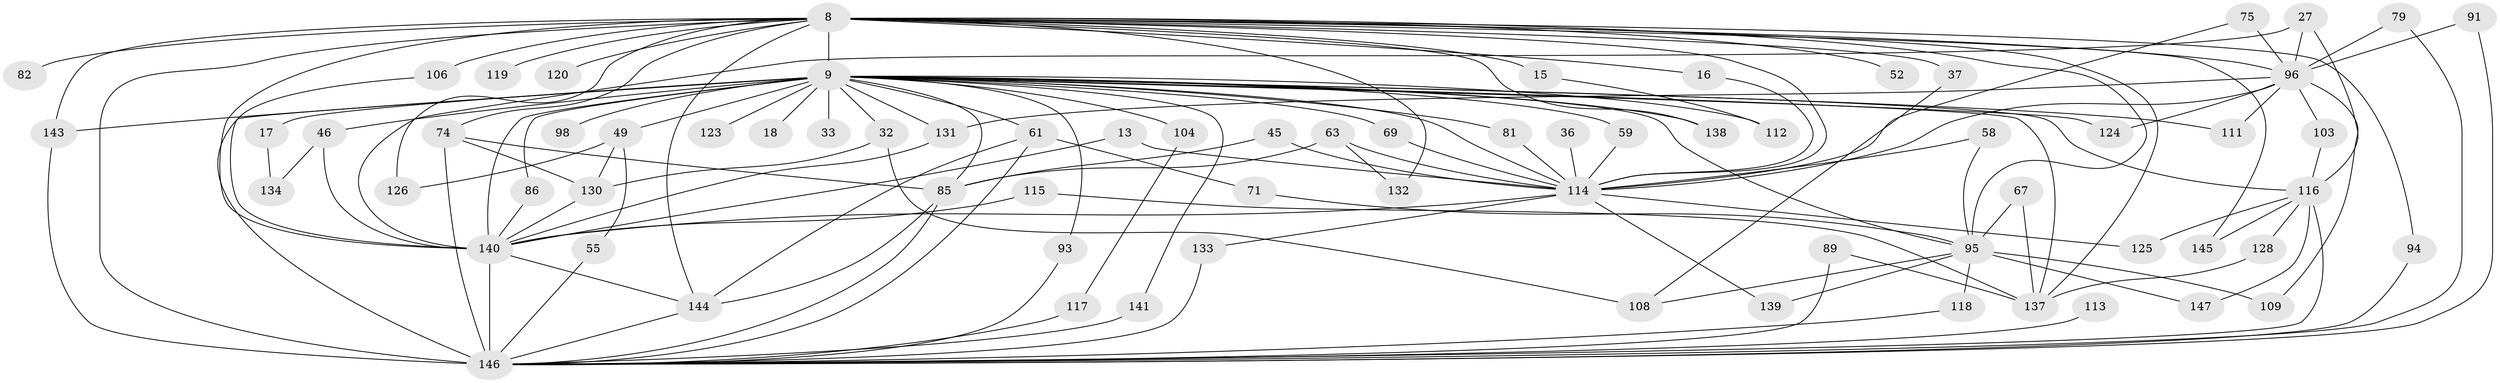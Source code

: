 // original degree distribution, {16: 0.013605442176870748, 19: 0.006802721088435374, 24: 0.013605442176870748, 30: 0.006802721088435374, 31: 0.006802721088435374, 27: 0.006802721088435374, 26: 0.006802721088435374, 14: 0.006802721088435374, 17: 0.006802721088435374, 6: 0.034013605442176874, 2: 0.5034013605442177, 5: 0.027210884353741496, 3: 0.2585034013605442, 12: 0.006802721088435374, 7: 0.02040816326530612, 9: 0.006802721088435374, 4: 0.06802721088435375}
// Generated by graph-tools (version 1.1) at 2025/44/03/09/25 04:44:29]
// undirected, 73 vertices, 139 edges
graph export_dot {
graph [start="1"]
  node [color=gray90,style=filled];
  8 [super="+3+2"];
  9 [super="+7"];
  13;
  15;
  16;
  17;
  18;
  27;
  32;
  33;
  36;
  37;
  45;
  46 [super="+30"];
  49 [super="+26+35"];
  52;
  55;
  58;
  59 [super="+19"];
  61 [super="+60"];
  63 [super="+47"];
  67;
  69 [super="+64"];
  71;
  74 [super="+29+72"];
  75 [super="+48"];
  79;
  81;
  82;
  85 [super="+31"];
  86;
  89;
  91;
  93;
  94;
  95 [super="+90+83+68+73"];
  96 [super="+28+78"];
  98;
  103;
  104;
  106 [super="+102"];
  108 [super="+44"];
  109;
  111;
  112;
  113;
  114 [super="+57+4"];
  115;
  116 [super="+54+65"];
  117;
  118;
  119;
  120;
  123;
  124 [super="+107"];
  125;
  126;
  128;
  130 [super="+101"];
  131 [super="+121"];
  132;
  133;
  134;
  137 [super="+34"];
  138 [super="+135"];
  139;
  140 [super="+24+99+110+10"];
  141;
  143 [super="+136+76+127"];
  144 [super="+22+40+100"];
  145;
  146 [super="+66+92+122+129+142+84"];
  147;
  8 -- 9 [weight=12];
  8 -- 16;
  8 -- 37 [weight=2];
  8 -- 74 [weight=2];
  8 -- 96 [weight=3];
  8 -- 119 [weight=2];
  8 -- 120 [weight=2];
  8 -- 138;
  8 -- 132;
  8 -- 15 [weight=2];
  8 -- 145;
  8 -- 82 [weight=2];
  8 -- 52 [weight=2];
  8 -- 126;
  8 -- 144 [weight=4];
  8 -- 94;
  8 -- 106 [weight=3];
  8 -- 137;
  8 -- 114 [weight=5];
  8 -- 140 [weight=10];
  8 -- 143 [weight=3];
  8 -- 95 [weight=5];
  8 -- 146 [weight=4];
  9 -- 32 [weight=2];
  9 -- 49 [weight=4];
  9 -- 61 [weight=2];
  9 -- 93;
  9 -- 98 [weight=2];
  9 -- 111;
  9 -- 116 [weight=3];
  9 -- 123 [weight=2];
  9 -- 124 [weight=2];
  9 -- 137 [weight=3];
  9 -- 141;
  9 -- 131 [weight=2];
  9 -- 138 [weight=2];
  9 -- 17 [weight=2];
  9 -- 18 [weight=2];
  9 -- 33 [weight=2];
  9 -- 46 [weight=2];
  9 -- 59;
  9 -- 69 [weight=2];
  9 -- 81;
  9 -- 86;
  9 -- 104 [weight=2];
  9 -- 112;
  9 -- 114 [weight=4];
  9 -- 140 [weight=9];
  9 -- 95 [weight=3];
  9 -- 146 [weight=3];
  9 -- 143;
  9 -- 85 [weight=2];
  13 -- 114;
  13 -- 140;
  15 -- 112;
  16 -- 114;
  17 -- 134;
  27 -- 116;
  27 -- 96;
  27 -- 140;
  32 -- 108;
  32 -- 130;
  36 -- 114;
  37 -- 108;
  45 -- 114;
  45 -- 85;
  46 -- 134;
  46 -- 140;
  49 -- 55;
  49 -- 126;
  49 -- 130;
  55 -- 146;
  58 -- 114;
  58 -- 95;
  59 -- 114 [weight=2];
  61 -- 71;
  61 -- 144;
  61 -- 146;
  63 -- 132;
  63 -- 114 [weight=2];
  63 -- 85;
  67 -- 137;
  67 -- 95;
  69 -- 114;
  71 -- 95;
  74 -- 130;
  74 -- 146 [weight=3];
  74 -- 85;
  75 -- 96;
  75 -- 114 [weight=2];
  79 -- 96;
  79 -- 146;
  81 -- 114;
  85 -- 144;
  85 -- 146;
  86 -- 140;
  89 -- 137;
  89 -- 146;
  91 -- 96;
  91 -- 146;
  93 -- 146;
  94 -- 146;
  95 -- 147;
  95 -- 139;
  95 -- 108;
  95 -- 109;
  95 -- 118;
  96 -- 103;
  96 -- 109;
  96 -- 111;
  96 -- 124;
  96 -- 114 [weight=2];
  96 -- 131;
  103 -- 116;
  104 -- 117;
  106 -- 140;
  113 -- 146 [weight=2];
  114 -- 133;
  114 -- 139;
  114 -- 140 [weight=3];
  114 -- 125;
  115 -- 137;
  115 -- 140;
  116 -- 145;
  116 -- 128;
  116 -- 147;
  116 -- 125;
  116 -- 146;
  117 -- 146;
  118 -- 146;
  128 -- 137;
  130 -- 140;
  131 -- 140;
  133 -- 146;
  140 -- 144;
  140 -- 146 [weight=5];
  141 -- 146;
  143 -- 146 [weight=3];
  144 -- 146;
}
